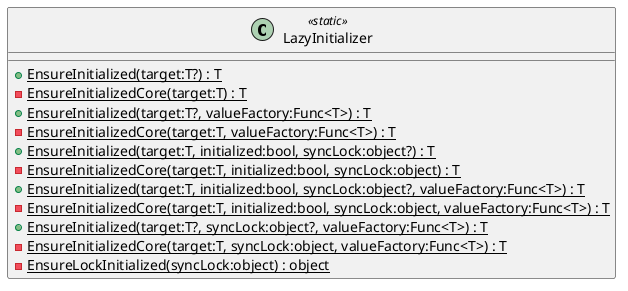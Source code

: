 @startuml
class LazyInitializer <<static>> {
    + {static} EnsureInitialized(target:T?) : T
    - {static} EnsureInitializedCore(target:T) : T
    + {static} EnsureInitialized(target:T?, valueFactory:Func<T>) : T
    - {static} EnsureInitializedCore(target:T, valueFactory:Func<T>) : T
    + {static} EnsureInitialized(target:T, initialized:bool, syncLock:object?) : T
    - {static} EnsureInitializedCore(target:T, initialized:bool, syncLock:object) : T
    + {static} EnsureInitialized(target:T, initialized:bool, syncLock:object?, valueFactory:Func<T>) : T
    - {static} EnsureInitializedCore(target:T, initialized:bool, syncLock:object, valueFactory:Func<T>) : T
    + {static} EnsureInitialized(target:T?, syncLock:object?, valueFactory:Func<T>) : T
    - {static} EnsureInitializedCore(target:T, syncLock:object, valueFactory:Func<T>) : T
    - {static} EnsureLockInitialized(syncLock:object) : object
}
@enduml
